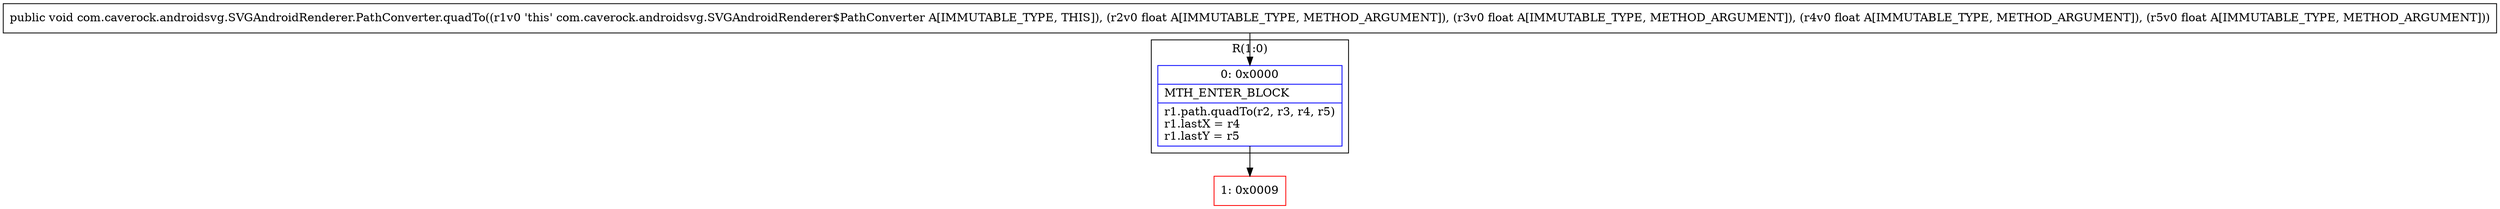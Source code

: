 digraph "CFG forcom.caverock.androidsvg.SVGAndroidRenderer.PathConverter.quadTo(FFFF)V" {
subgraph cluster_Region_1528499881 {
label = "R(1:0)";
node [shape=record,color=blue];
Node_0 [shape=record,label="{0\:\ 0x0000|MTH_ENTER_BLOCK\l|r1.path.quadTo(r2, r3, r4, r5)\lr1.lastX = r4\lr1.lastY = r5\l}"];
}
Node_1 [shape=record,color=red,label="{1\:\ 0x0009}"];
MethodNode[shape=record,label="{public void com.caverock.androidsvg.SVGAndroidRenderer.PathConverter.quadTo((r1v0 'this' com.caverock.androidsvg.SVGAndroidRenderer$PathConverter A[IMMUTABLE_TYPE, THIS]), (r2v0 float A[IMMUTABLE_TYPE, METHOD_ARGUMENT]), (r3v0 float A[IMMUTABLE_TYPE, METHOD_ARGUMENT]), (r4v0 float A[IMMUTABLE_TYPE, METHOD_ARGUMENT]), (r5v0 float A[IMMUTABLE_TYPE, METHOD_ARGUMENT])) }"];
MethodNode -> Node_0;
Node_0 -> Node_1;
}

